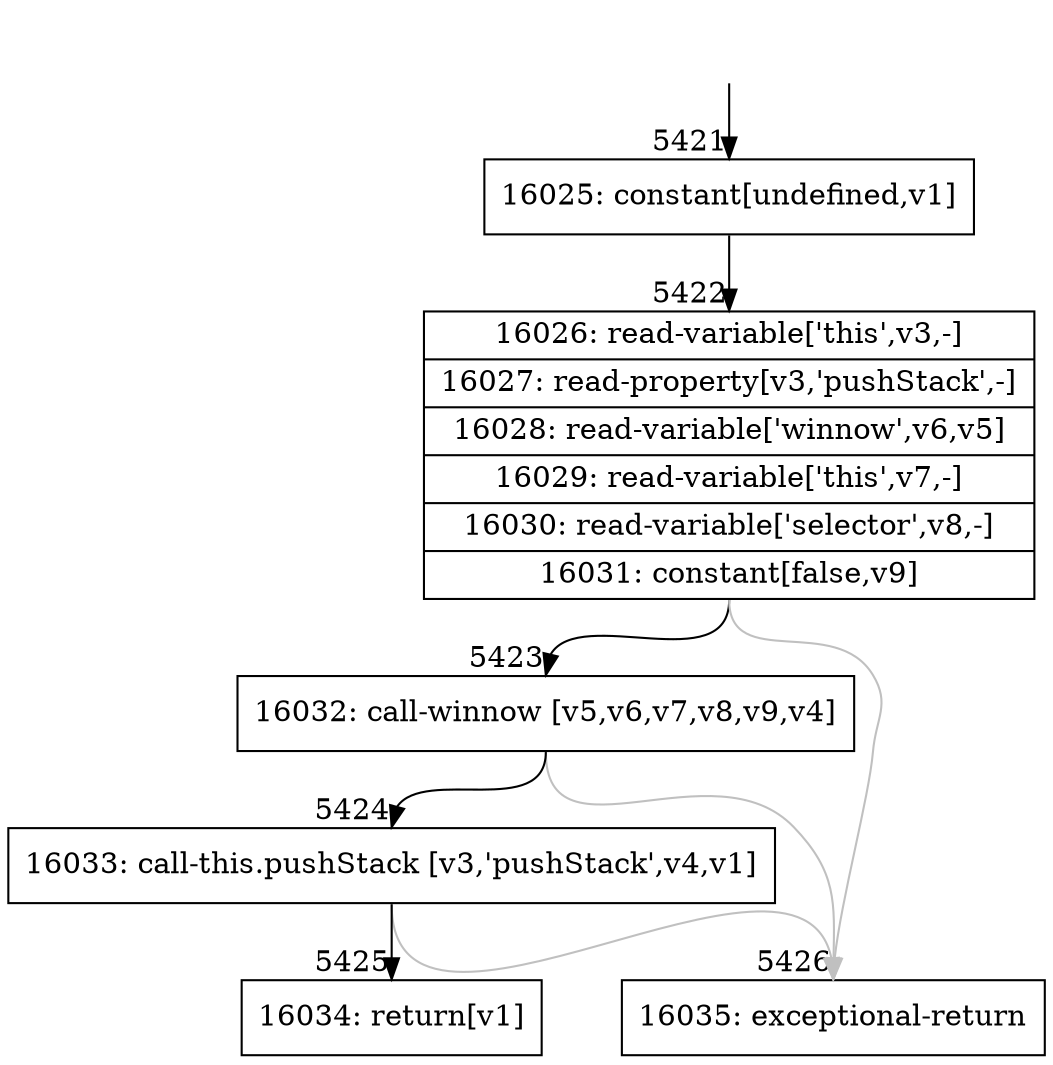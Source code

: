 digraph {
rankdir="TD"
BB_entry342[shape=none,label=""];
BB_entry342 -> BB5421 [tailport=s, headport=n, headlabel="    5421"]
BB5421 [shape=record label="{16025: constant[undefined,v1]}" ] 
BB5421 -> BB5422 [tailport=s, headport=n, headlabel="      5422"]
BB5422 [shape=record label="{16026: read-variable['this',v3,-]|16027: read-property[v3,'pushStack',-]|16028: read-variable['winnow',v6,v5]|16029: read-variable['this',v7,-]|16030: read-variable['selector',v8,-]|16031: constant[false,v9]}" ] 
BB5422 -> BB5423 [tailport=s, headport=n, headlabel="      5423"]
BB5422 -> BB5426 [tailport=s, headport=n, color=gray, headlabel="      5426"]
BB5423 [shape=record label="{16032: call-winnow [v5,v6,v7,v8,v9,v4]}" ] 
BB5423 -> BB5424 [tailport=s, headport=n, headlabel="      5424"]
BB5423 -> BB5426 [tailport=s, headport=n, color=gray]
BB5424 [shape=record label="{16033: call-this.pushStack [v3,'pushStack',v4,v1]}" ] 
BB5424 -> BB5425 [tailport=s, headport=n, headlabel="      5425"]
BB5424 -> BB5426 [tailport=s, headport=n, color=gray]
BB5425 [shape=record label="{16034: return[v1]}" ] 
BB5426 [shape=record label="{16035: exceptional-return}" ] 
//#$~ 5600
}
